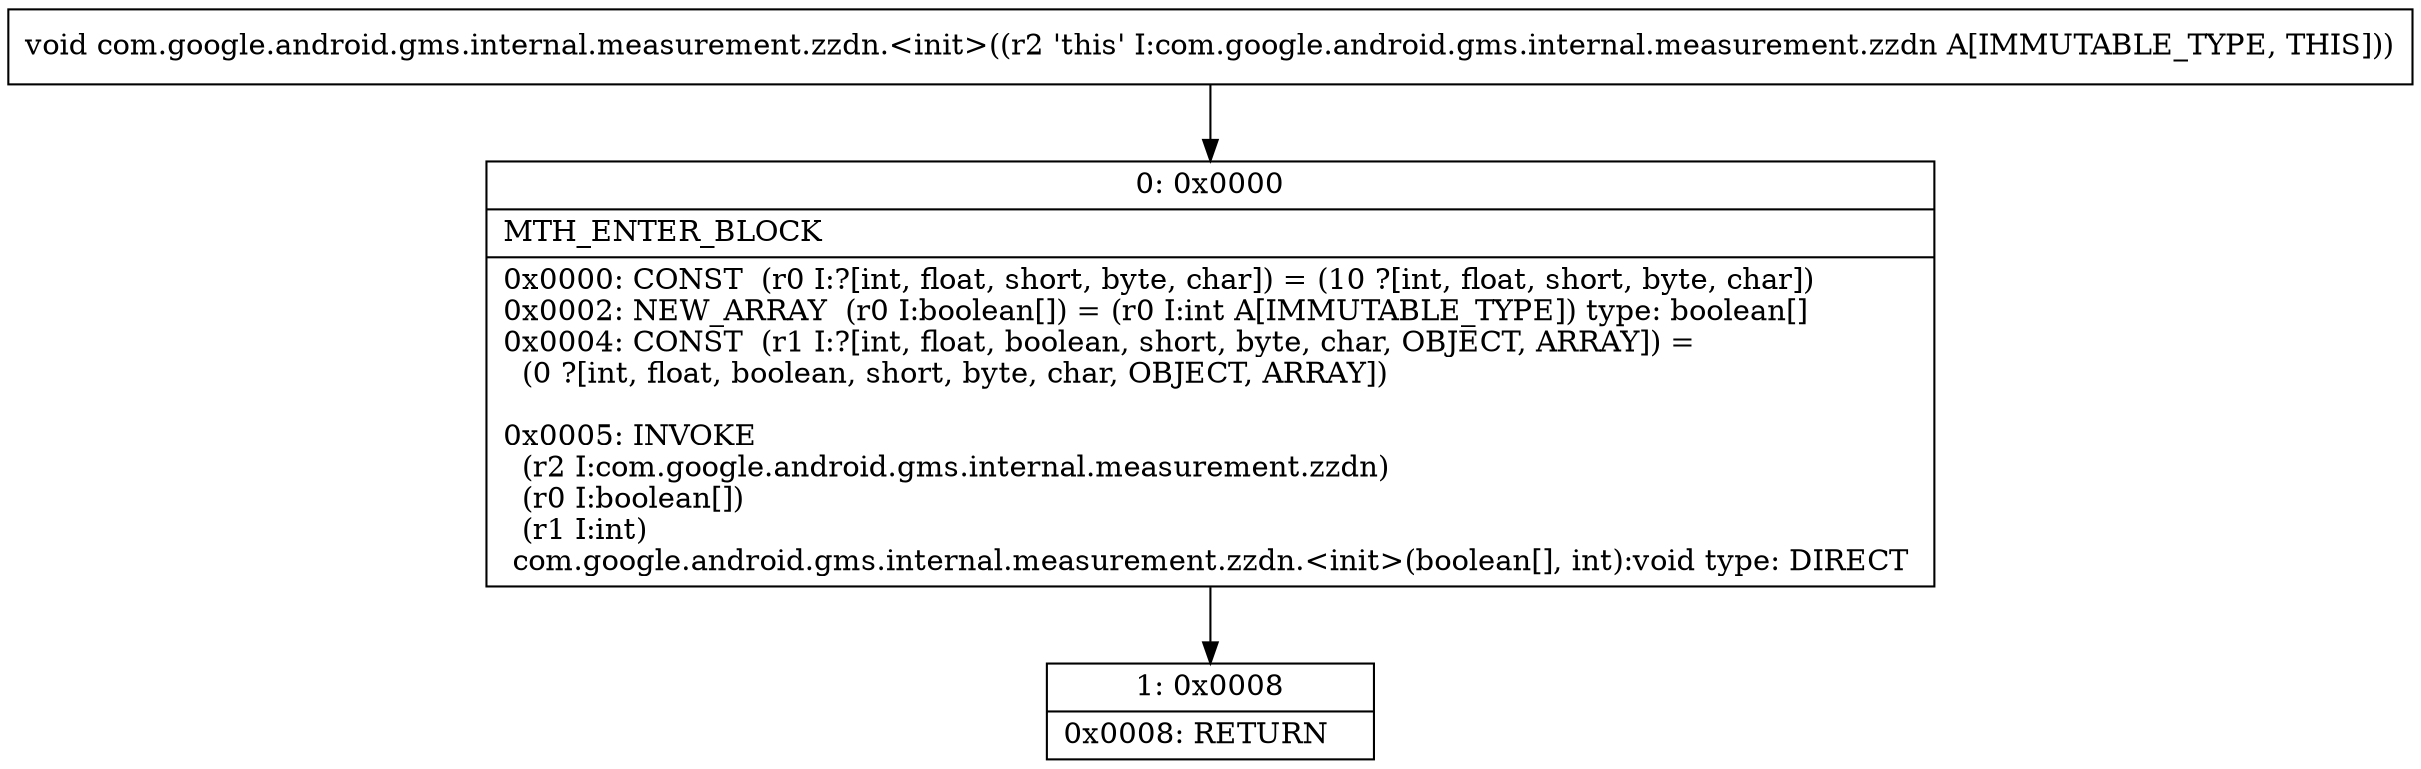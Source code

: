 digraph "CFG forcom.google.android.gms.internal.measurement.zzdn.\<init\>()V" {
Node_0 [shape=record,label="{0\:\ 0x0000|MTH_ENTER_BLOCK\l|0x0000: CONST  (r0 I:?[int, float, short, byte, char]) = (10 ?[int, float, short, byte, char]) \l0x0002: NEW_ARRAY  (r0 I:boolean[]) = (r0 I:int A[IMMUTABLE_TYPE]) type: boolean[] \l0x0004: CONST  (r1 I:?[int, float, boolean, short, byte, char, OBJECT, ARRAY]) = \l  (0 ?[int, float, boolean, short, byte, char, OBJECT, ARRAY])\l \l0x0005: INVOKE  \l  (r2 I:com.google.android.gms.internal.measurement.zzdn)\l  (r0 I:boolean[])\l  (r1 I:int)\l com.google.android.gms.internal.measurement.zzdn.\<init\>(boolean[], int):void type: DIRECT \l}"];
Node_1 [shape=record,label="{1\:\ 0x0008|0x0008: RETURN   \l}"];
MethodNode[shape=record,label="{void com.google.android.gms.internal.measurement.zzdn.\<init\>((r2 'this' I:com.google.android.gms.internal.measurement.zzdn A[IMMUTABLE_TYPE, THIS])) }"];
MethodNode -> Node_0;
Node_0 -> Node_1;
}

